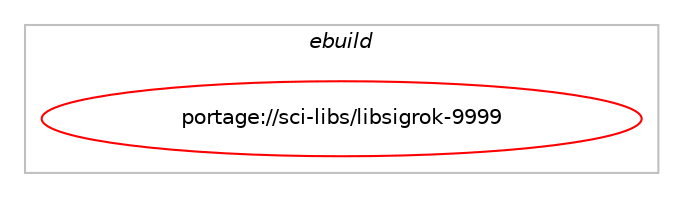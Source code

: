 digraph prolog {

# *************
# Graph options
# *************

newrank=true;
concentrate=true;
compound=true;
graph [rankdir=LR,fontname=Helvetica,fontsize=10,ranksep=1.5];#, ranksep=2.5, nodesep=0.2];
edge  [arrowhead=vee];
node  [fontname=Helvetica,fontsize=10];

# **********
# The ebuild
# **********

subgraph cluster_leftcol {
color=gray;
label=<<i>ebuild</i>>;
id [label="portage://sci-libs/libsigrok-9999", color=red, width=4, href="../sci-libs/libsigrok-9999.svg"];
}

# ****************
# The dependencies
# ****************

subgraph cluster_midcol {
color=gray;
label=<<i>dependencies</i>>;
subgraph cluster_compile {
fillcolor="#eeeeee";
style=filled;
label=<<i>compile</i>>;
# *** BEGIN UNKNOWN DEPENDENCY TYPE (TODO) ***
# id -> equal(use_conditional_group(positive,bluetooth,portage://sci-libs/libsigrok-9999,[package_dependency(portage://sci-libs/libsigrok-9999,install,no,net-wireless,bluez,greaterequal,[4.0,,,4.0],any_same_slot,[])]))
# *** END UNKNOWN DEPENDENCY TYPE (TODO) ***

# *** BEGIN UNKNOWN DEPENDENCY TYPE (TODO) ***
# id -> equal(use_conditional_group(positive,cxx,portage://sci-libs/libsigrok-9999,[package_dependency(portage://sci-libs/libsigrok-9999,install,no,app-text,doxygen,none,[,,],[],[])]))
# *** END UNKNOWN DEPENDENCY TYPE (TODO) ***

# *** BEGIN UNKNOWN DEPENDENCY TYPE (TODO) ***
# id -> equal(use_conditional_group(positive,cxx,portage://sci-libs/libsigrok-9999,[package_dependency(portage://sci-libs/libsigrok-9999,install,no,dev-cpp,glibmm,none,[,,],[slot(2)],[])]))
# *** END UNKNOWN DEPENDENCY TYPE (TODO) ***

# *** BEGIN UNKNOWN DEPENDENCY TYPE (TODO) ***
# id -> equal(use_conditional_group(positive,ftdi,portage://sci-libs/libsigrok-9999,[package_dependency(portage://sci-libs/libsigrok-9999,install,no,dev-embedded,libftdi,none,[,,],[slot(1)],[])]))
# *** END UNKNOWN DEPENDENCY TYPE (TODO) ***

# *** BEGIN UNKNOWN DEPENDENCY TYPE (TODO) ***
# id -> equal(use_conditional_group(positive,hidapi,portage://sci-libs/libsigrok-9999,[package_dependency(portage://sci-libs/libsigrok-9999,install,no,dev-libs,hidapi,greaterequal,[0.8.0,,,0.8.0],[],[])]))
# *** END UNKNOWN DEPENDENCY TYPE (TODO) ***

# *** BEGIN UNKNOWN DEPENDENCY TYPE (TODO) ***
# id -> equal(use_conditional_group(positive,java,portage://sci-libs/libsigrok-9999,[package_dependency(portage://sci-libs/libsigrok-9999,install,no,dev-java,java-config,greaterequal,[2.2.0,,-r3,2.2.0-r3],[],[])]))
# *** END UNKNOWN DEPENDENCY TYPE (TODO) ***

# *** BEGIN UNKNOWN DEPENDENCY TYPE (TODO) ***
# id -> equal(use_conditional_group(positive,java,portage://sci-libs/libsigrok-9999,[package_dependency(portage://sci-libs/libsigrok-9999,install,no,dev-lang,swig,greaterequal,[3.0.6,,,3.0.6],[],[]),package_dependency(portage://sci-libs/libsigrok-9999,install,no,virtual,jdk,greaterequal,[1.8,,,1.8],any_different_slot,[])]))
# *** END UNKNOWN DEPENDENCY TYPE (TODO) ***

# *** BEGIN UNKNOWN DEPENDENCY TYPE (TODO) ***
# id -> equal(use_conditional_group(positive,nettle,portage://sci-libs/libsigrok-9999,[package_dependency(portage://sci-libs/libsigrok-9999,install,no,dev-libs,nettle,none,[,,],any_same_slot,[])]))
# *** END UNKNOWN DEPENDENCY TYPE (TODO) ***

# *** BEGIN UNKNOWN DEPENDENCY TYPE (TODO) ***
# id -> equal(use_conditional_group(positive,parport,portage://sci-libs/libsigrok-9999,[package_dependency(portage://sci-libs/libsigrok-9999,install,no,sys-libs,libieee1284,none,[,,],[],[])]))
# *** END UNKNOWN DEPENDENCY TYPE (TODO) ***

# *** BEGIN UNKNOWN DEPENDENCY TYPE (TODO) ***
# id -> equal(use_conditional_group(positive,python,portage://sci-libs/libsigrok-9999,[use_conditional_group(positive,python_targets_python3_10,portage://sci-libs/libsigrok-9999,[package_dependency(portage://sci-libs/libsigrok-9999,install,no,dev-lang,python,none,[,,],[slot(3.10)],[])]),use_conditional_group(positive,python_targets_python3_11,portage://sci-libs/libsigrok-9999,[package_dependency(portage://sci-libs/libsigrok-9999,install,no,dev-lang,python,none,[,,],[slot(3.11)],[])]),use_conditional_group(positive,python_targets_python3_12,portage://sci-libs/libsigrok-9999,[package_dependency(portage://sci-libs/libsigrok-9999,install,no,dev-lang,python,none,[,,],[slot(3.12)],[])]),use_conditional_group(positive,python_targets_python3_13,portage://sci-libs/libsigrok-9999,[package_dependency(portage://sci-libs/libsigrok-9999,install,no,dev-lang,python,none,[,,],[slot(3.13)],[])]),package_dependency(portage://sci-libs/libsigrok-9999,install,no,dev-python,pygobject,greaterequal,[3.0.0,,,3.0.0],[],[use(optenable(python_targets_python3_10),negative),use(optenable(python_targets_python3_11),negative),use(optenable(python_targets_python3_12),negative),use(optenable(python_targets_python3_13),negative)])]))
# *** END UNKNOWN DEPENDENCY TYPE (TODO) ***

# *** BEGIN UNKNOWN DEPENDENCY TYPE (TODO) ***
# id -> equal(use_conditional_group(positive,python,portage://sci-libs/libsigrok-9999,[package_dependency(portage://sci-libs/libsigrok-9999,install,no,dev-lang,swig,greaterequal,[3.0.6,,,3.0.6],[],[]),package_dependency(portage://sci-libs/libsigrok-9999,install,no,dev-python,numpy,none,[,,],[],[use(optenable(python_targets_python3_10),negative),use(optenable(python_targets_python3_11),negative),use(optenable(python_targets_python3_12),negative),use(optenable(python_targets_python3_13),negative)]),package_dependency(portage://sci-libs/libsigrok-9999,install,no,dev-python,setuptools,none,[,,],[],[use(optenable(python_targets_python3_10),negative),use(optenable(python_targets_python3_11),negative),use(optenable(python_targets_python3_12),negative),use(optenable(python_targets_python3_13),negative)])]))
# *** END UNKNOWN DEPENDENCY TYPE (TODO) ***

# *** BEGIN UNKNOWN DEPENDENCY TYPE (TODO) ***
# id -> equal(use_conditional_group(positive,ruby,portage://sci-libs/libsigrok-9999,[use_conditional_group(positive,ruby_targets_ruby31,portage://sci-libs/libsigrok-9999,[package_dependency(portage://sci-libs/libsigrok-9999,install,no,dev-lang,ruby,none,[,,],[slot(3.1)],[])]),use_conditional_group(positive,ruby_targets_ruby32,portage://sci-libs/libsigrok-9999,[package_dependency(portage://sci-libs/libsigrok-9999,install,no,dev-lang,ruby,none,[,,],[slot(3.2)],[])])]))
# *** END UNKNOWN DEPENDENCY TYPE (TODO) ***

# *** BEGIN UNKNOWN DEPENDENCY TYPE (TODO) ***
# id -> equal(use_conditional_group(positive,ruby,portage://sci-libs/libsigrok-9999,[package_dependency(portage://sci-libs/libsigrok-9999,install,no,dev-lang,swig,greaterequal,[3.0.8,,,3.0.8],[],[])]))
# *** END UNKNOWN DEPENDENCY TYPE (TODO) ***

# *** BEGIN UNKNOWN DEPENDENCY TYPE (TODO) ***
# id -> equal(use_conditional_group(positive,serial,portage://sci-libs/libsigrok-9999,[package_dependency(portage://sci-libs/libsigrok-9999,install,no,dev-libs,libserialport,greaterequal,[0.1.1,,,0.1.1],[],[])]))
# *** END UNKNOWN DEPENDENCY TYPE (TODO) ***

# *** BEGIN UNKNOWN DEPENDENCY TYPE (TODO) ***
# id -> equal(use_conditional_group(positive,test,portage://sci-libs/libsigrok-9999,[package_dependency(portage://sci-libs/libsigrok-9999,install,no,dev-libs,check,greaterequal,[0.9.4,,,0.9.4],[],[])]))
# *** END UNKNOWN DEPENDENCY TYPE (TODO) ***

# *** BEGIN UNKNOWN DEPENDENCY TYPE (TODO) ***
# id -> equal(use_conditional_group(positive,usb,portage://sci-libs/libsigrok-9999,[package_dependency(portage://sci-libs/libsigrok-9999,install,no,virtual,libusb,none,[,,],[slot(1)],[])]))
# *** END UNKNOWN DEPENDENCY TYPE (TODO) ***

# *** BEGIN UNKNOWN DEPENDENCY TYPE (TODO) ***
# id -> equal(package_dependency(portage://sci-libs/libsigrok-9999,install,no,dev-libs,glib,greaterequal,[2.32.0,,,2.32.0],[],[]))
# *** END UNKNOWN DEPENDENCY TYPE (TODO) ***

# *** BEGIN UNKNOWN DEPENDENCY TYPE (TODO) ***
# id -> equal(package_dependency(portage://sci-libs/libsigrok-9999,install,no,dev-libs,libzip,greaterequal,[0.8,,,0.8],any_same_slot,[]))
# *** END UNKNOWN DEPENDENCY TYPE (TODO) ***

# *** BEGIN UNKNOWN DEPENDENCY TYPE (TODO) ***
# id -> equal(package_dependency(portage://sci-libs/libsigrok-9999,install,no,virtual,pkgconfig,none,[,,],[],[]))
# *** END UNKNOWN DEPENDENCY TYPE (TODO) ***

}
subgraph cluster_compileandrun {
fillcolor="#eeeeee";
style=filled;
label=<<i>compile and run</i>>;
}
subgraph cluster_run {
fillcolor="#eeeeee";
style=filled;
label=<<i>run</i>>;
# *** BEGIN UNKNOWN DEPENDENCY TYPE (TODO) ***
# id -> equal(use_conditional_group(negative,static-libs,portage://sci-libs/libsigrok-9999,[package_dependency(portage://sci-libs/libsigrok-9999,run,no,dev-libs,glib,greaterequal,[2.32.0,,,2.32.0],[],[]),package_dependency(portage://sci-libs/libsigrok-9999,run,no,dev-libs,libzip,greaterequal,[0.8,,,0.8],any_same_slot,[]),use_conditional_group(positive,bluetooth,portage://sci-libs/libsigrok-9999,[package_dependency(portage://sci-libs/libsigrok-9999,run,no,net-wireless,bluez,greaterequal,[4.0,,,4.0],any_same_slot,[])]),use_conditional_group(positive,cxx,portage://sci-libs/libsigrok-9999,[package_dependency(portage://sci-libs/libsigrok-9999,run,no,dev-cpp,glibmm,none,[,,],[slot(2)],[])]),use_conditional_group(positive,ftdi,portage://sci-libs/libsigrok-9999,[package_dependency(portage://sci-libs/libsigrok-9999,run,no,dev-embedded,libftdi,none,[,,],[slot(1)],[])]),use_conditional_group(positive,hidapi,portage://sci-libs/libsigrok-9999,[package_dependency(portage://sci-libs/libsigrok-9999,run,no,dev-libs,hidapi,greaterequal,[0.8.0,,,0.8.0],[],[])]),use_conditional_group(positive,nettle,portage://sci-libs/libsigrok-9999,[package_dependency(portage://sci-libs/libsigrok-9999,run,no,dev-libs,nettle,none,[,,],any_same_slot,[])]),use_conditional_group(positive,parport,portage://sci-libs/libsigrok-9999,[package_dependency(portage://sci-libs/libsigrok-9999,run,no,sys-libs,libieee1284,none,[,,],[],[])]),use_conditional_group(positive,python,portage://sci-libs/libsigrok-9999,[use_conditional_group(positive,python_targets_python3_10,portage://sci-libs/libsigrok-9999,[package_dependency(portage://sci-libs/libsigrok-9999,run,no,dev-lang,python,none,[,,],[slot(3.10)],[])]),use_conditional_group(positive,python_targets_python3_11,portage://sci-libs/libsigrok-9999,[package_dependency(portage://sci-libs/libsigrok-9999,run,no,dev-lang,python,none,[,,],[slot(3.11)],[])]),use_conditional_group(positive,python_targets_python3_12,portage://sci-libs/libsigrok-9999,[package_dependency(portage://sci-libs/libsigrok-9999,run,no,dev-lang,python,none,[,,],[slot(3.12)],[])]),use_conditional_group(positive,python_targets_python3_13,portage://sci-libs/libsigrok-9999,[package_dependency(portage://sci-libs/libsigrok-9999,run,no,dev-lang,python,none,[,,],[slot(3.13)],[])]),package_dependency(portage://sci-libs/libsigrok-9999,run,no,dev-python,pygobject,greaterequal,[3.0.0,,,3.0.0],[],[use(optenable(python_targets_python3_10),negative),use(optenable(python_targets_python3_11),negative),use(optenable(python_targets_python3_12),negative),use(optenable(python_targets_python3_13),negative)])]),use_conditional_group(positive,ruby,portage://sci-libs/libsigrok-9999,[use_conditional_group(positive,ruby_targets_ruby31,portage://sci-libs/libsigrok-9999,[package_dependency(portage://sci-libs/libsigrok-9999,run,no,dev-lang,ruby,none,[,,],[slot(3.1)],[])]),use_conditional_group(positive,ruby_targets_ruby32,portage://sci-libs/libsigrok-9999,[package_dependency(portage://sci-libs/libsigrok-9999,run,no,dev-lang,ruby,none,[,,],[slot(3.2)],[])])]),use_conditional_group(positive,serial,portage://sci-libs/libsigrok-9999,[package_dependency(portage://sci-libs/libsigrok-9999,run,no,dev-libs,libserialport,greaterequal,[0.1.1,,,0.1.1],[],[])]),use_conditional_group(positive,usb,portage://sci-libs/libsigrok-9999,[package_dependency(portage://sci-libs/libsigrok-9999,run,no,virtual,libusb,none,[,,],[slot(1)],[])])]))
# *** END UNKNOWN DEPENDENCY TYPE (TODO) ***

# *** BEGIN UNKNOWN DEPENDENCY TYPE (TODO) ***
# id -> equal(use_conditional_group(positive,java,portage://sci-libs/libsigrok-9999,[package_dependency(portage://sci-libs/libsigrok-9999,run,no,dev-java,java-config,greaterequal,[2.2.0,,-r3,2.2.0-r3],[],[])]))
# *** END UNKNOWN DEPENDENCY TYPE (TODO) ***

# *** BEGIN UNKNOWN DEPENDENCY TYPE (TODO) ***
# id -> equal(use_conditional_group(positive,java,portage://sci-libs/libsigrok-9999,[package_dependency(portage://sci-libs/libsigrok-9999,run,no,virtual,jre,greaterequal,[1.8,,,1.8],any_different_slot,[])]))
# *** END UNKNOWN DEPENDENCY TYPE (TODO) ***

# *** BEGIN UNKNOWN DEPENDENCY TYPE (TODO) ***
# id -> equal(use_conditional_group(positive,static-libs,portage://sci-libs/libsigrok-9999,[package_dependency(portage://sci-libs/libsigrok-9999,run,no,dev-libs,glib,greaterequal,[2.32.0,,,2.32.0],[],[use(enable(static-libs),positive)]),package_dependency(portage://sci-libs/libsigrok-9999,run,no,dev-libs,libzip,greaterequal,[0.8,,,0.8],any_same_slot,[use(enable(static-libs),positive)]),use_conditional_group(positive,bluetooth,portage://sci-libs/libsigrok-9999,[package_dependency(portage://sci-libs/libsigrok-9999,run,no,net-wireless,bluez,greaterequal,[4.0,,,4.0],any_same_slot,[])]),use_conditional_group(positive,cxx,portage://sci-libs/libsigrok-9999,[package_dependency(portage://sci-libs/libsigrok-9999,run,no,dev-cpp,glibmm,none,[,,],[slot(2)],[use(enable(static-libs),positive)])]),use_conditional_group(positive,ftdi,portage://sci-libs/libsigrok-9999,[package_dependency(portage://sci-libs/libsigrok-9999,run,no,dev-embedded,libftdi,none,[,,],[slot(1)],[use(enable(static-libs),positive)])]),use_conditional_group(positive,hidapi,portage://sci-libs/libsigrok-9999,[package_dependency(portage://sci-libs/libsigrok-9999,run,no,dev-libs,hidapi,greaterequal,[0.8.0,,,0.8.0],[],[])]),use_conditional_group(positive,nettle,portage://sci-libs/libsigrok-9999,[package_dependency(portage://sci-libs/libsigrok-9999,run,no,dev-libs,nettle,none,[,,],any_same_slot,[use(enable(static-libs),positive)])]),use_conditional_group(positive,parport,portage://sci-libs/libsigrok-9999,[package_dependency(portage://sci-libs/libsigrok-9999,run,no,sys-libs,libieee1284,none,[,,],[],[use(enable(static-libs),positive)])]),use_conditional_group(positive,python,portage://sci-libs/libsigrok-9999,[use_conditional_group(positive,python_targets_python3_10,portage://sci-libs/libsigrok-9999,[package_dependency(portage://sci-libs/libsigrok-9999,run,no,dev-lang,python,none,[,,],[slot(3.10)],[])]),use_conditional_group(positive,python_targets_python3_11,portage://sci-libs/libsigrok-9999,[package_dependency(portage://sci-libs/libsigrok-9999,run,no,dev-lang,python,none,[,,],[slot(3.11)],[])]),use_conditional_group(positive,python_targets_python3_12,portage://sci-libs/libsigrok-9999,[package_dependency(portage://sci-libs/libsigrok-9999,run,no,dev-lang,python,none,[,,],[slot(3.12)],[])]),use_conditional_group(positive,python_targets_python3_13,portage://sci-libs/libsigrok-9999,[package_dependency(portage://sci-libs/libsigrok-9999,run,no,dev-lang,python,none,[,,],[slot(3.13)],[])]),package_dependency(portage://sci-libs/libsigrok-9999,run,no,dev-python,pygobject,greaterequal,[3.0.0,,,3.0.0],[],[use(optenable(python_targets_python3_10),negative),use(optenable(python_targets_python3_11),negative),use(optenable(python_targets_python3_12),negative),use(optenable(python_targets_python3_13),negative)])]),use_conditional_group(positive,ruby,portage://sci-libs/libsigrok-9999,[use_conditional_group(positive,ruby_targets_ruby31,portage://sci-libs/libsigrok-9999,[package_dependency(portage://sci-libs/libsigrok-9999,run,no,dev-lang,ruby,none,[,,],[slot(3.1)],[])]),use_conditional_group(positive,ruby_targets_ruby32,portage://sci-libs/libsigrok-9999,[package_dependency(portage://sci-libs/libsigrok-9999,run,no,dev-lang,ruby,none,[,,],[slot(3.2)],[])])]),use_conditional_group(positive,serial,portage://sci-libs/libsigrok-9999,[package_dependency(portage://sci-libs/libsigrok-9999,run,no,dev-libs,libserialport,greaterequal,[0.1.1,,,0.1.1],[],[use(enable(static-libs),positive)])]),use_conditional_group(positive,usb,portage://sci-libs/libsigrok-9999,[package_dependency(portage://sci-libs/libsigrok-9999,run,no,virtual,libusb,none,[,,],[slot(1)],[use(enable(static-libs),positive)])])]))
# *** END UNKNOWN DEPENDENCY TYPE (TODO) ***

}
}

# **************
# The candidates
# **************

subgraph cluster_choices {
rank=same;
color=gray;
label=<<i>candidates</i>>;

}

}
